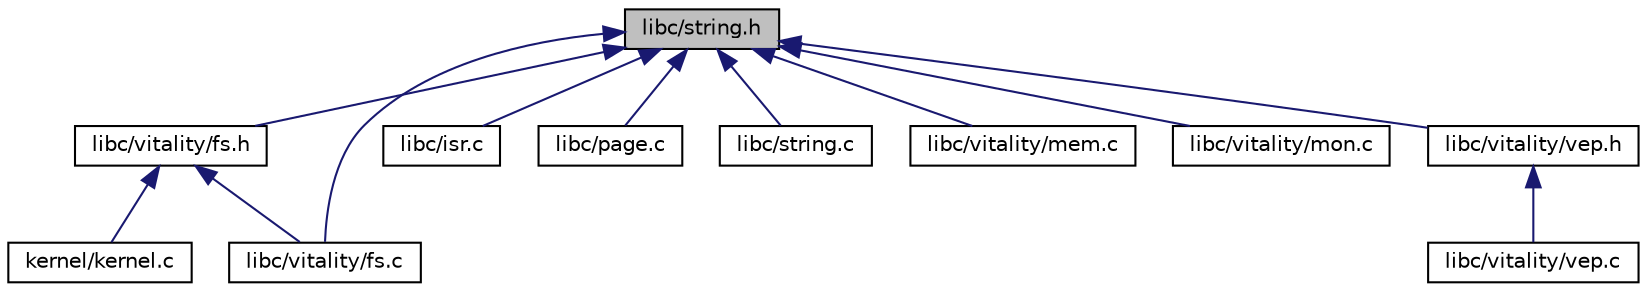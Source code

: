 digraph "libc/string.h"
{
  edge [fontname="Helvetica",fontsize="10",labelfontname="Helvetica",labelfontsize="10"];
  node [fontname="Helvetica",fontsize="10",shape=record];
  Node2 [label="libc/string.h",height=0.2,width=0.4,color="black", fillcolor="grey75", style="filled", fontcolor="black"];
  Node2 -> Node3 [dir="back",color="midnightblue",fontsize="10",style="solid"];
  Node3 [label="libc/vitality/fs.h",height=0.2,width=0.4,color="black", fillcolor="white", style="filled",URL="$a00152.html"];
  Node3 -> Node4 [dir="back",color="midnightblue",fontsize="10",style="solid"];
  Node4 [label="kernel/kernel.c",height=0.2,width=0.4,color="black", fillcolor="white", style="filled",URL="$a00068.html"];
  Node3 -> Node5 [dir="back",color="midnightblue",fontsize="10",style="solid"];
  Node5 [label="libc/vitality/fs.c",height=0.2,width=0.4,color="black", fillcolor="white", style="filled",URL="$a00149.html"];
  Node2 -> Node6 [dir="back",color="midnightblue",fontsize="10",style="solid"];
  Node6 [label="libc/isr.c",height=0.2,width=0.4,color="black", fillcolor="white", style="filled",URL="$a00113.html"];
  Node2 -> Node7 [dir="back",color="midnightblue",fontsize="10",style="solid"];
  Node7 [label="libc/page.c",height=0.2,width=0.4,color="black", fillcolor="white", style="filled",URL="$a00119.html"];
  Node2 -> Node8 [dir="back",color="midnightblue",fontsize="10",style="solid"];
  Node8 [label="libc/string.c",height=0.2,width=0.4,color="black", fillcolor="white", style="filled",URL="$a00125.html"];
  Node2 -> Node5 [dir="back",color="midnightblue",fontsize="10",style="solid"];
  Node2 -> Node9 [dir="back",color="midnightblue",fontsize="10",style="solid"];
  Node9 [label="libc/vitality/mem.c",height=0.2,width=0.4,color="black", fillcolor="white", style="filled",URL="$a00167.html"];
  Node2 -> Node10 [dir="back",color="midnightblue",fontsize="10",style="solid"];
  Node10 [label="libc/vitality/mon.c",height=0.2,width=0.4,color="black", fillcolor="white", style="filled",URL="$a00173.html"];
  Node2 -> Node11 [dir="back",color="midnightblue",fontsize="10",style="solid"];
  Node11 [label="libc/vitality/vep.h",height=0.2,width=0.4,color="black", fillcolor="white", style="filled",URL="$a00188.html"];
  Node11 -> Node12 [dir="back",color="midnightblue",fontsize="10",style="solid"];
  Node12 [label="libc/vitality/vep.c",height=0.2,width=0.4,color="black", fillcolor="white", style="filled",URL="$a00185.html"];
}
